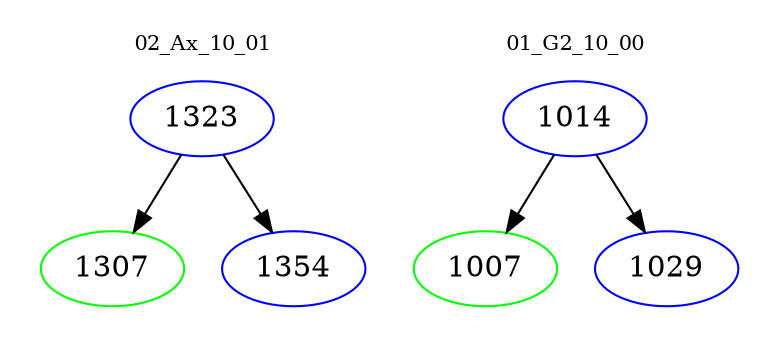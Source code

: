 digraph{
subgraph cluster_0 {
color = white
label = "02_Ax_10_01";
fontsize=10;
T0_1323 [label="1323", color="blue"]
T0_1323 -> T0_1307 [color="black"]
T0_1307 [label="1307", color="green"]
T0_1323 -> T0_1354 [color="black"]
T0_1354 [label="1354", color="blue"]
}
subgraph cluster_1 {
color = white
label = "01_G2_10_00";
fontsize=10;
T1_1014 [label="1014", color="blue"]
T1_1014 -> T1_1007 [color="black"]
T1_1007 [label="1007", color="green"]
T1_1014 -> T1_1029 [color="black"]
T1_1029 [label="1029", color="blue"]
}
}
